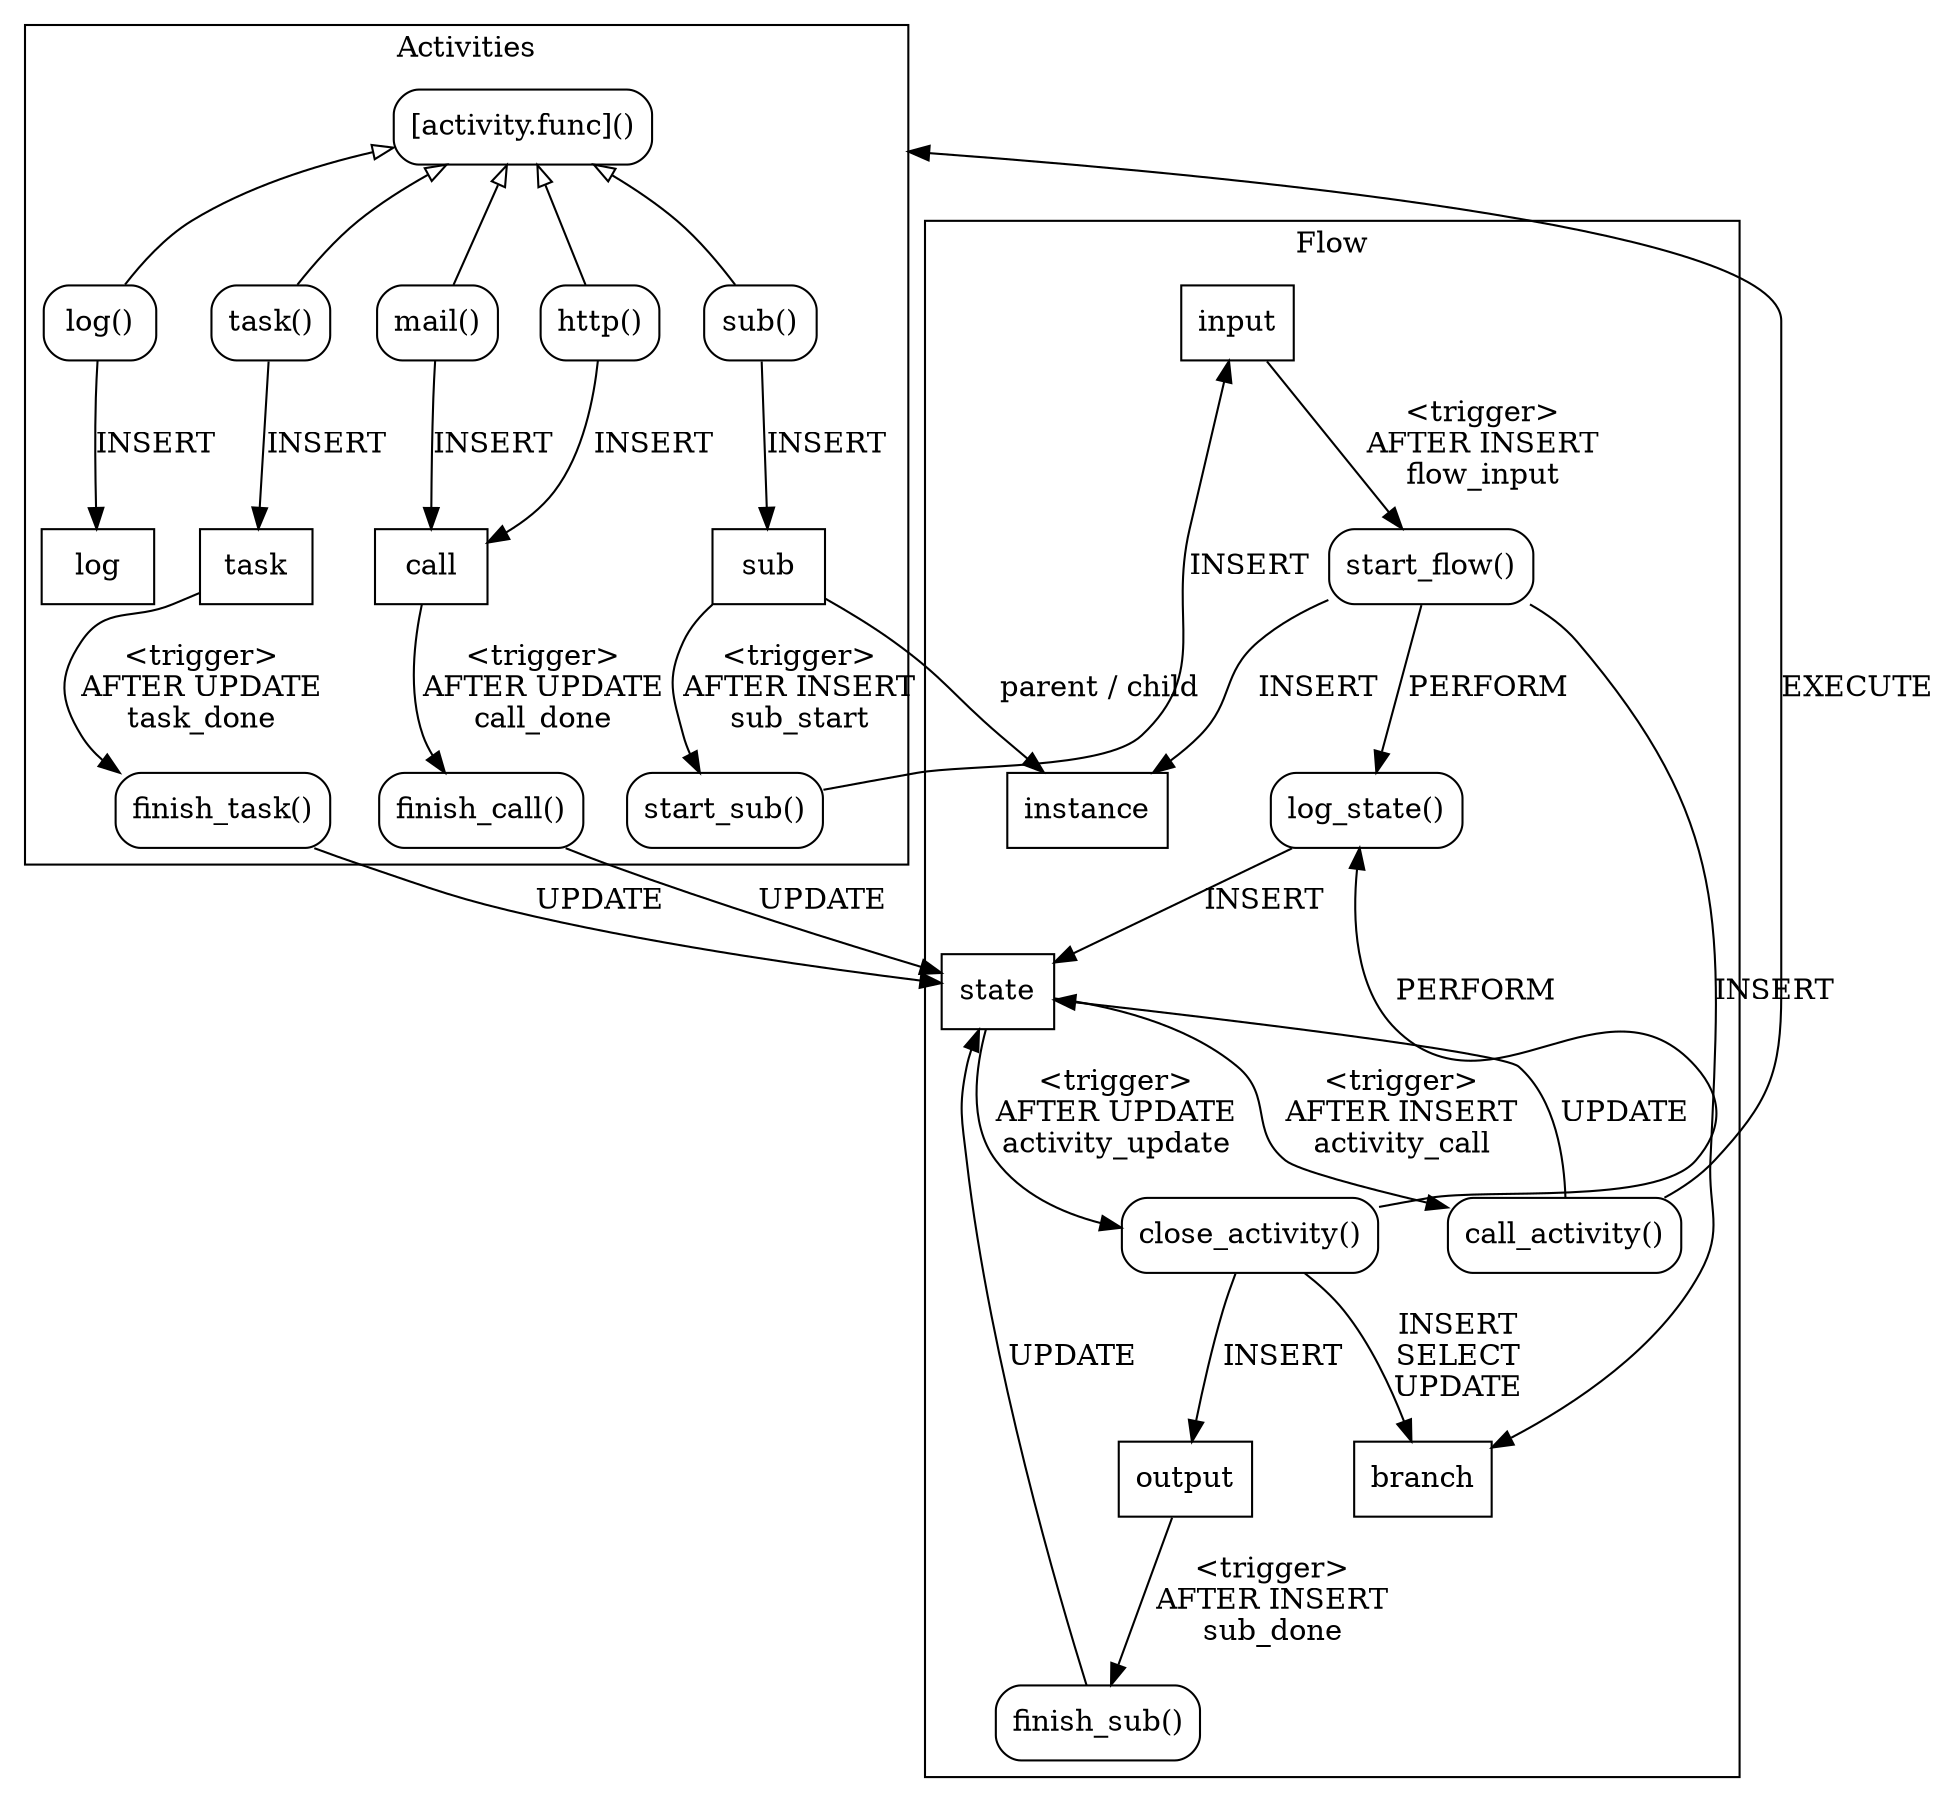 digraph graph_flow {
  compound=true

  subgraph cluster_flow {
    label="Flow"

    // tables
    node [shape=box, style=solid]
    input [label="input"]
    output [label="output"]
    branch [label="branch"]
    instance [label="instance"]
    state [label="state"]

    // functions
    node [shape=box, style=rounded]
    call_activity [label="call_activity()"]
    close_activity [label="close_activity()"]
    log_state [label="log_state()"]
    start_flow [label="start_flow()"]

    // trigger
    input -> start_flow [label="<trigger>\nAFTER INSERT\nflow_input"]
    state -> call_activity [label="<trigger>\nAFTER INSERT\nactivity_call"]
    state -> close_activity [label="<trigger>\nAFTER UPDATE\nactivity_update"]

    // flow
    call_activity -> state [label="UPDATE"]
    close_activity -> branch [label="INSERT\nSELECT\nUPDATE"]
    close_activity -> log_state [label="PERFORM"]
    close_activity -> output [label="INSERT"]
    finish_sub -> state [label="UPDATE"]
    log_state -> state [label="INSERT"]
    start_flow -> {instance; branch} [label="INSERT"]
    start_flow -> log_state [label="PERFORM"]
  }

  subgraph cluster_activities {
    label="Activities"

    // tables
    node [shape=box, style=solid]
    call [label="call"]
    log [label="log"]
    task [label="task"]
    sub [label="sub"]

    // functions
    node [shape=box, style=rounded]
    activity_function [label="[activity.func]()"]
    sub_activity [label="sub()"]
    finish_call [label="finish_call()"]
    finish_sub [label="finish_sub()"]
    finish_task [label="finish_task()"]
    http_activity [label="http()"]
    log_activity [label="log()"]
    mail_activity [label="mail()"]
    start_sub [label="start_sub()"]
    task_activity [label="task()"]

    // trigger
    call -> finish_call [label="<trigger>\nAFTER UPDATE\ncall_done"]
    task -> finish_task [label="<trigger>\nAFTER UPDATE\ntask_done"]
    sub -> start_sub [label="<trigger>\nAFTER INSERT\nsub_start"]

    // flow
    http_activity -> call [label="INSERT"]
    log_activity -> log [label="INSERT"]
    mail_activity -> call [label="INSERT"]
    sub_activity -> sub [label="INSERT"]
    task_activity -> task [label="INSERT"]

    // implements
    activity_function -> {
      http_activity;
      log_activity;
      mail_activity;
      sub_activity;
      task_activity} [arrowtail=empty, dir=back]

    // layout
    //{rank=same; sub start_sub}
  }

  call_activity -> activity_function [label="EXECUTE", lhead=cluster_activities]
  finish_call -> state [label="UPDATE"]
  finish_task -> state [label="UPDATE"]
  start_sub -> input [label="INSERT"]
  sub -> instance [label="parent / child"]
  output -> finish_sub [label="<trigger>\nAFTER INSERT\nsub_done"]
}

